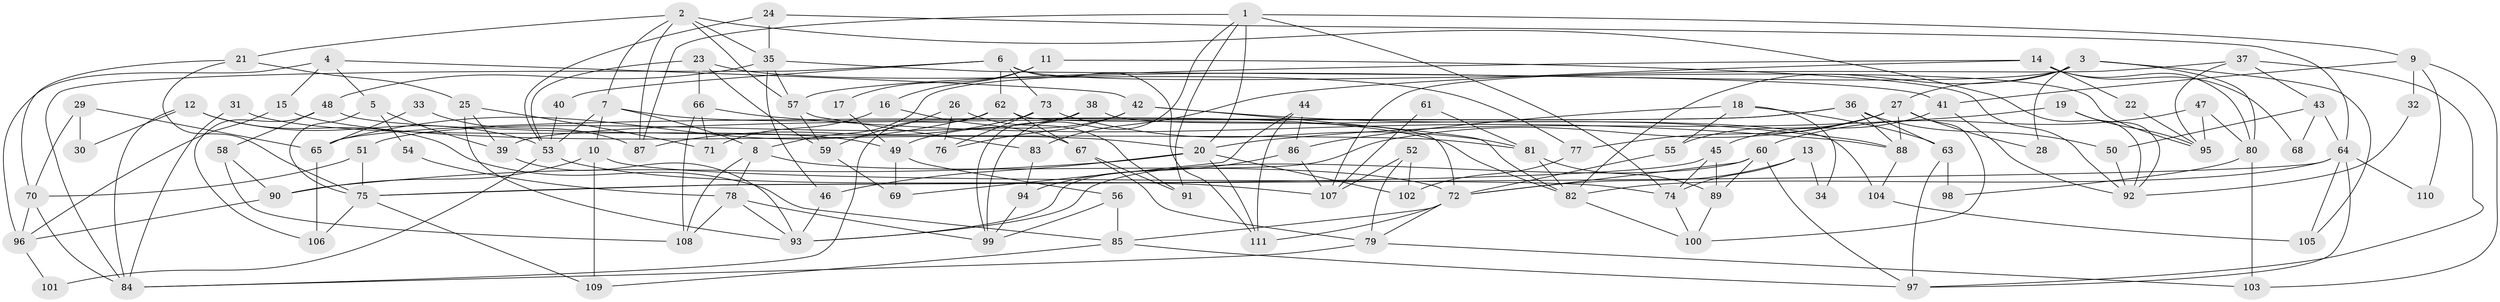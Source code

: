 // coarse degree distribution, {7: 0.11764705882352941, 8: 0.11764705882352941, 5: 0.27941176470588236, 6: 0.10294117647058823, 11: 0.014705882352941176, 3: 0.14705882352941177, 4: 0.08823529411764706, 2: 0.11764705882352941, 10: 0.014705882352941176}
// Generated by graph-tools (version 1.1) at 2025/41/03/06/25 10:41:53]
// undirected, 111 vertices, 222 edges
graph export_dot {
graph [start="1"]
  node [color=gray90,style=filled];
  1;
  2;
  3;
  4;
  5;
  6;
  7;
  8;
  9;
  10;
  11;
  12;
  13;
  14;
  15;
  16;
  17;
  18;
  19;
  20;
  21;
  22;
  23;
  24;
  25;
  26;
  27;
  28;
  29;
  30;
  31;
  32;
  33;
  34;
  35;
  36;
  37;
  38;
  39;
  40;
  41;
  42;
  43;
  44;
  45;
  46;
  47;
  48;
  49;
  50;
  51;
  52;
  53;
  54;
  55;
  56;
  57;
  58;
  59;
  60;
  61;
  62;
  63;
  64;
  65;
  66;
  67;
  68;
  69;
  70;
  71;
  72;
  73;
  74;
  75;
  76;
  77;
  78;
  79;
  80;
  81;
  82;
  83;
  84;
  85;
  86;
  87;
  88;
  89;
  90;
  91;
  92;
  93;
  94;
  95;
  96;
  97;
  98;
  99;
  100;
  101;
  102;
  103;
  104;
  105;
  106;
  107;
  108;
  109;
  110;
  111;
  1 -- 20;
  1 -- 87;
  1 -- 9;
  1 -- 74;
  1 -- 91;
  1 -- 99;
  2 -- 7;
  2 -- 35;
  2 -- 21;
  2 -- 57;
  2 -- 87;
  2 -- 92;
  3 -- 82;
  3 -- 80;
  3 -- 8;
  3 -- 27;
  3 -- 28;
  3 -- 105;
  4 -- 15;
  4 -- 96;
  4 -- 5;
  4 -- 42;
  5 -- 75;
  5 -- 39;
  5 -- 54;
  6 -- 84;
  6 -- 95;
  6 -- 40;
  6 -- 62;
  6 -- 73;
  6 -- 111;
  7 -- 82;
  7 -- 8;
  7 -- 10;
  7 -- 53;
  8 -- 72;
  8 -- 78;
  8 -- 108;
  9 -- 41;
  9 -- 32;
  9 -- 103;
  9 -- 110;
  10 -- 74;
  10 -- 90;
  10 -- 109;
  11 -- 92;
  11 -- 16;
  11 -- 17;
  12 -- 84;
  12 -- 85;
  12 -- 30;
  12 -- 53;
  13 -- 74;
  13 -- 72;
  13 -- 34;
  14 -- 80;
  14 -- 83;
  14 -- 22;
  14 -- 57;
  14 -- 68;
  15 -- 96;
  15 -- 20;
  16 -- 67;
  16 -- 71;
  17 -- 49;
  18 -- 55;
  18 -- 63;
  18 -- 34;
  18 -- 86;
  19 -- 20;
  19 -- 92;
  19 -- 95;
  20 -- 90;
  20 -- 46;
  20 -- 102;
  20 -- 111;
  21 -- 75;
  21 -- 25;
  21 -- 70;
  22 -- 95;
  23 -- 53;
  23 -- 77;
  23 -- 59;
  23 -- 66;
  24 -- 64;
  24 -- 53;
  24 -- 35;
  25 -- 93;
  25 -- 39;
  25 -- 71;
  26 -- 59;
  26 -- 91;
  26 -- 76;
  27 -- 100;
  27 -- 28;
  27 -- 55;
  27 -- 77;
  27 -- 88;
  27 -- 93;
  29 -- 70;
  29 -- 65;
  29 -- 30;
  31 -- 84;
  31 -- 49;
  32 -- 92;
  33 -- 87;
  33 -- 65;
  35 -- 57;
  35 -- 41;
  35 -- 46;
  35 -- 48;
  36 -- 39;
  36 -- 88;
  36 -- 50;
  36 -- 63;
  36 -- 65;
  37 -- 107;
  37 -- 43;
  37 -- 95;
  37 -- 97;
  38 -- 104;
  38 -- 99;
  38 -- 51;
  39 -- 93;
  40 -- 53;
  41 -- 45;
  41 -- 92;
  42 -- 88;
  42 -- 49;
  42 -- 76;
  42 -- 82;
  43 -- 50;
  43 -- 64;
  43 -- 68;
  44 -- 69;
  44 -- 111;
  44 -- 86;
  45 -- 75;
  45 -- 74;
  45 -- 89;
  46 -- 93;
  47 -- 60;
  47 -- 95;
  47 -- 80;
  48 -- 81;
  48 -- 58;
  48 -- 106;
  49 -- 56;
  49 -- 69;
  50 -- 92;
  51 -- 75;
  51 -- 70;
  52 -- 79;
  52 -- 107;
  52 -- 102;
  53 -- 101;
  53 -- 107;
  54 -- 78;
  55 -- 72;
  56 -- 99;
  56 -- 85;
  57 -- 59;
  57 -- 83;
  58 -- 108;
  58 -- 90;
  59 -- 69;
  60 -- 93;
  60 -- 97;
  60 -- 72;
  60 -- 89;
  61 -- 81;
  61 -- 107;
  62 -- 72;
  62 -- 65;
  62 -- 67;
  62 -- 84;
  63 -- 97;
  63 -- 98;
  64 -- 82;
  64 -- 97;
  64 -- 75;
  64 -- 105;
  64 -- 110;
  65 -- 106;
  66 -- 108;
  66 -- 71;
  66 -- 88;
  67 -- 79;
  67 -- 91;
  70 -- 84;
  70 -- 96;
  72 -- 111;
  72 -- 79;
  72 -- 85;
  73 -- 76;
  73 -- 81;
  73 -- 87;
  74 -- 100;
  75 -- 106;
  75 -- 109;
  77 -- 102;
  78 -- 93;
  78 -- 99;
  78 -- 108;
  79 -- 84;
  79 -- 103;
  80 -- 103;
  80 -- 98;
  81 -- 89;
  81 -- 82;
  82 -- 100;
  83 -- 94;
  85 -- 109;
  85 -- 97;
  86 -- 94;
  86 -- 107;
  88 -- 104;
  89 -- 100;
  90 -- 96;
  94 -- 99;
  96 -- 101;
  104 -- 105;
}
